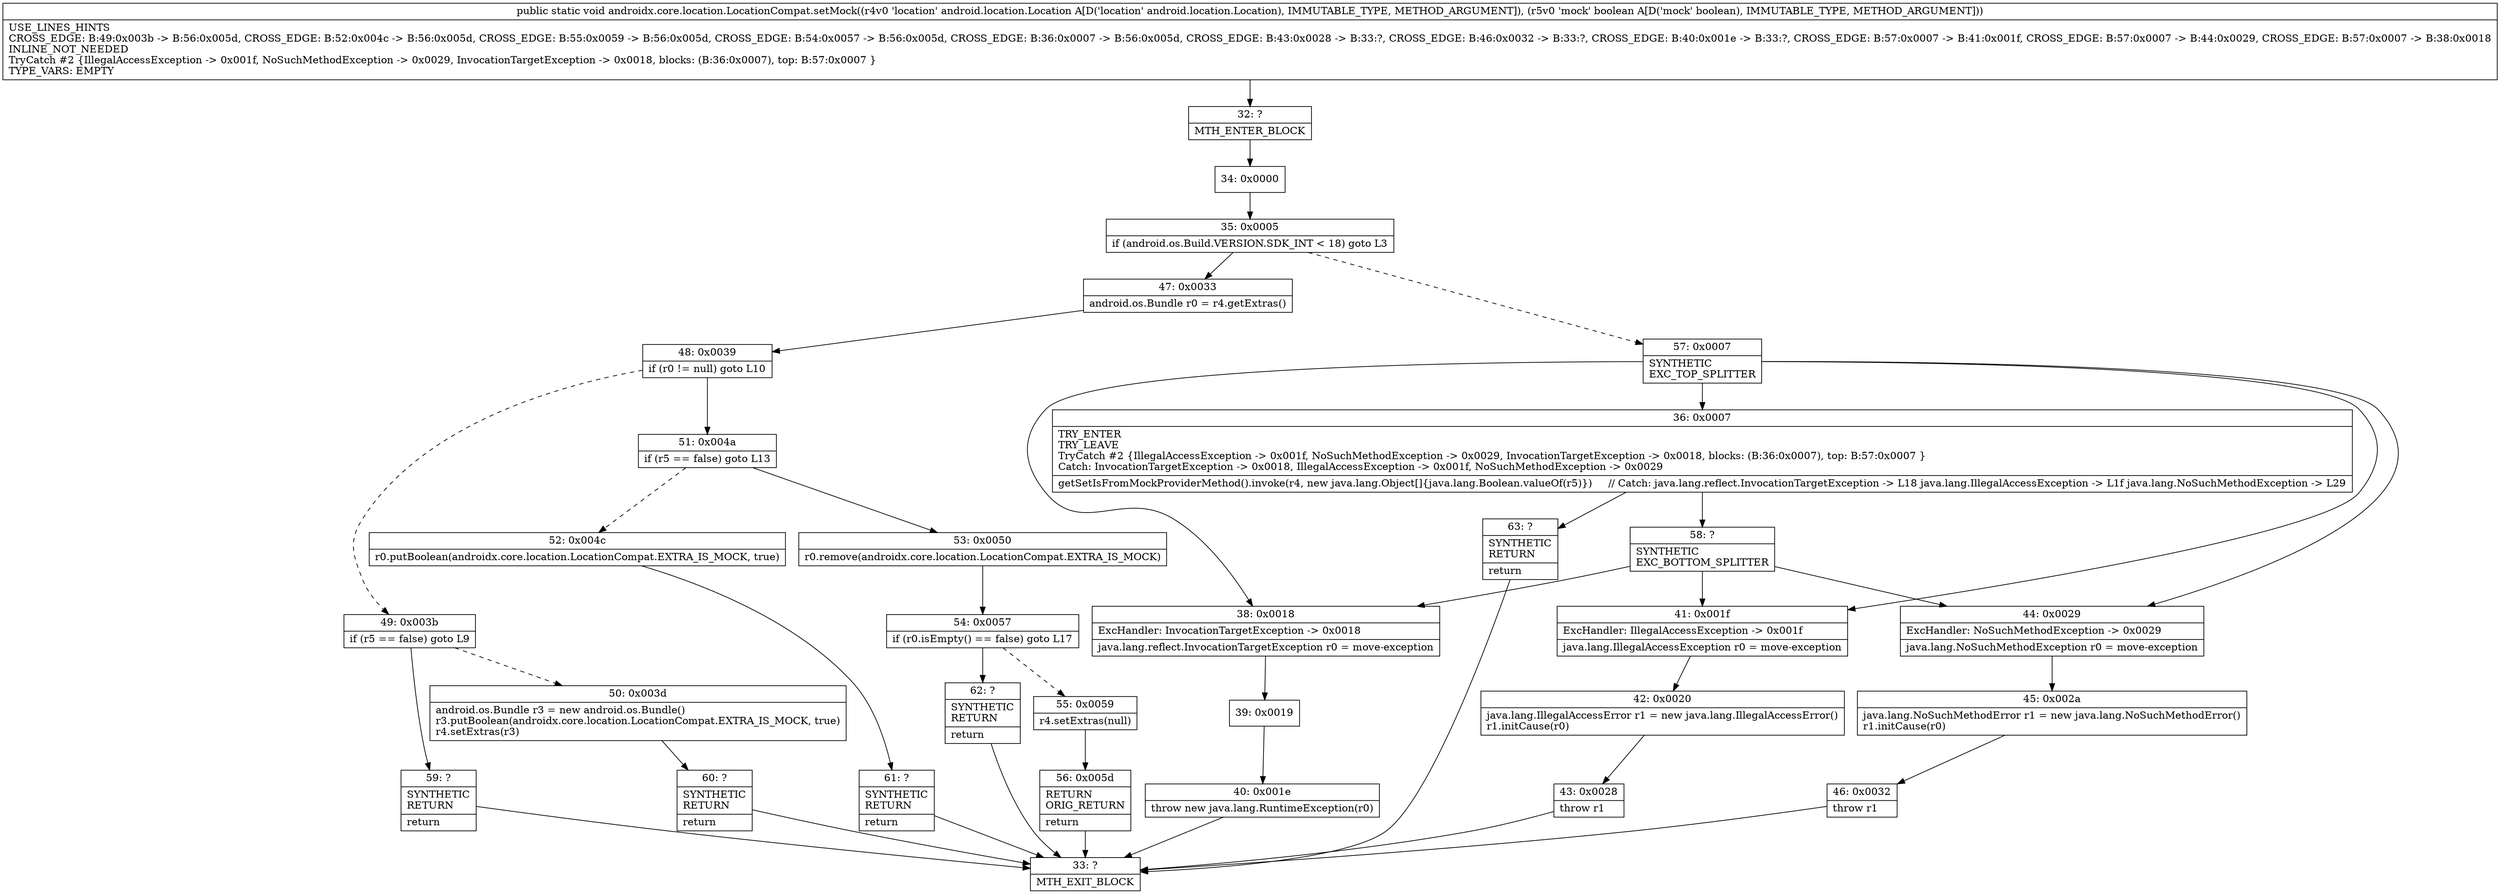 digraph "CFG forandroidx.core.location.LocationCompat.setMock(Landroid\/location\/Location;Z)V" {
Node_32 [shape=record,label="{32\:\ ?|MTH_ENTER_BLOCK\l}"];
Node_34 [shape=record,label="{34\:\ 0x0000}"];
Node_35 [shape=record,label="{35\:\ 0x0005|if (android.os.Build.VERSION.SDK_INT \< 18) goto L3\l}"];
Node_47 [shape=record,label="{47\:\ 0x0033|android.os.Bundle r0 = r4.getExtras()\l}"];
Node_48 [shape=record,label="{48\:\ 0x0039|if (r0 != null) goto L10\l}"];
Node_49 [shape=record,label="{49\:\ 0x003b|if (r5 == false) goto L9\l}"];
Node_50 [shape=record,label="{50\:\ 0x003d|android.os.Bundle r3 = new android.os.Bundle()\lr3.putBoolean(androidx.core.location.LocationCompat.EXTRA_IS_MOCK, true)\lr4.setExtras(r3)\l}"];
Node_60 [shape=record,label="{60\:\ ?|SYNTHETIC\lRETURN\l|return\l}"];
Node_33 [shape=record,label="{33\:\ ?|MTH_EXIT_BLOCK\l}"];
Node_59 [shape=record,label="{59\:\ ?|SYNTHETIC\lRETURN\l|return\l}"];
Node_51 [shape=record,label="{51\:\ 0x004a|if (r5 == false) goto L13\l}"];
Node_52 [shape=record,label="{52\:\ 0x004c|r0.putBoolean(androidx.core.location.LocationCompat.EXTRA_IS_MOCK, true)\l}"];
Node_61 [shape=record,label="{61\:\ ?|SYNTHETIC\lRETURN\l|return\l}"];
Node_53 [shape=record,label="{53\:\ 0x0050|r0.remove(androidx.core.location.LocationCompat.EXTRA_IS_MOCK)\l}"];
Node_54 [shape=record,label="{54\:\ 0x0057|if (r0.isEmpty() == false) goto L17\l}"];
Node_55 [shape=record,label="{55\:\ 0x0059|r4.setExtras(null)\l}"];
Node_56 [shape=record,label="{56\:\ 0x005d|RETURN\lORIG_RETURN\l|return\l}"];
Node_62 [shape=record,label="{62\:\ ?|SYNTHETIC\lRETURN\l|return\l}"];
Node_57 [shape=record,label="{57\:\ 0x0007|SYNTHETIC\lEXC_TOP_SPLITTER\l}"];
Node_36 [shape=record,label="{36\:\ 0x0007|TRY_ENTER\lTRY_LEAVE\lTryCatch #2 \{IllegalAccessException \-\> 0x001f, NoSuchMethodException \-\> 0x0029, InvocationTargetException \-\> 0x0018, blocks: (B:36:0x0007), top: B:57:0x0007 \}\lCatch: InvocationTargetException \-\> 0x0018, IllegalAccessException \-\> 0x001f, NoSuchMethodException \-\> 0x0029\l|getSetIsFromMockProviderMethod().invoke(r4, new java.lang.Object[]\{java.lang.Boolean.valueOf(r5)\})     \/\/ Catch: java.lang.reflect.InvocationTargetException \-\> L18 java.lang.IllegalAccessException \-\> L1f java.lang.NoSuchMethodException \-\> L29\l}"];
Node_58 [shape=record,label="{58\:\ ?|SYNTHETIC\lEXC_BOTTOM_SPLITTER\l}"];
Node_63 [shape=record,label="{63\:\ ?|SYNTHETIC\lRETURN\l|return\l}"];
Node_41 [shape=record,label="{41\:\ 0x001f|ExcHandler: IllegalAccessException \-\> 0x001f\l|java.lang.IllegalAccessException r0 = move\-exception\l}"];
Node_42 [shape=record,label="{42\:\ 0x0020|java.lang.IllegalAccessError r1 = new java.lang.IllegalAccessError()\lr1.initCause(r0)\l}"];
Node_43 [shape=record,label="{43\:\ 0x0028|throw r1\l}"];
Node_44 [shape=record,label="{44\:\ 0x0029|ExcHandler: NoSuchMethodException \-\> 0x0029\l|java.lang.NoSuchMethodException r0 = move\-exception\l}"];
Node_45 [shape=record,label="{45\:\ 0x002a|java.lang.NoSuchMethodError r1 = new java.lang.NoSuchMethodError()\lr1.initCause(r0)\l}"];
Node_46 [shape=record,label="{46\:\ 0x0032|throw r1\l}"];
Node_38 [shape=record,label="{38\:\ 0x0018|ExcHandler: InvocationTargetException \-\> 0x0018\l|java.lang.reflect.InvocationTargetException r0 = move\-exception\l}"];
Node_39 [shape=record,label="{39\:\ 0x0019}"];
Node_40 [shape=record,label="{40\:\ 0x001e|throw new java.lang.RuntimeException(r0)\l}"];
MethodNode[shape=record,label="{public static void androidx.core.location.LocationCompat.setMock((r4v0 'location' android.location.Location A[D('location' android.location.Location), IMMUTABLE_TYPE, METHOD_ARGUMENT]), (r5v0 'mock' boolean A[D('mock' boolean), IMMUTABLE_TYPE, METHOD_ARGUMENT]))  | USE_LINES_HINTS\lCROSS_EDGE: B:49:0x003b \-\> B:56:0x005d, CROSS_EDGE: B:52:0x004c \-\> B:56:0x005d, CROSS_EDGE: B:55:0x0059 \-\> B:56:0x005d, CROSS_EDGE: B:54:0x0057 \-\> B:56:0x005d, CROSS_EDGE: B:36:0x0007 \-\> B:56:0x005d, CROSS_EDGE: B:43:0x0028 \-\> B:33:?, CROSS_EDGE: B:46:0x0032 \-\> B:33:?, CROSS_EDGE: B:40:0x001e \-\> B:33:?, CROSS_EDGE: B:57:0x0007 \-\> B:41:0x001f, CROSS_EDGE: B:57:0x0007 \-\> B:44:0x0029, CROSS_EDGE: B:57:0x0007 \-\> B:38:0x0018\lINLINE_NOT_NEEDED\lTryCatch #2 \{IllegalAccessException \-\> 0x001f, NoSuchMethodException \-\> 0x0029, InvocationTargetException \-\> 0x0018, blocks: (B:36:0x0007), top: B:57:0x0007 \}\lTYPE_VARS: EMPTY\l}"];
MethodNode -> Node_32;Node_32 -> Node_34;
Node_34 -> Node_35;
Node_35 -> Node_47;
Node_35 -> Node_57[style=dashed];
Node_47 -> Node_48;
Node_48 -> Node_49[style=dashed];
Node_48 -> Node_51;
Node_49 -> Node_50[style=dashed];
Node_49 -> Node_59;
Node_50 -> Node_60;
Node_60 -> Node_33;
Node_59 -> Node_33;
Node_51 -> Node_52[style=dashed];
Node_51 -> Node_53;
Node_52 -> Node_61;
Node_61 -> Node_33;
Node_53 -> Node_54;
Node_54 -> Node_55[style=dashed];
Node_54 -> Node_62;
Node_55 -> Node_56;
Node_56 -> Node_33;
Node_62 -> Node_33;
Node_57 -> Node_36;
Node_57 -> Node_41;
Node_57 -> Node_44;
Node_57 -> Node_38;
Node_36 -> Node_58;
Node_36 -> Node_63;
Node_58 -> Node_41;
Node_58 -> Node_44;
Node_58 -> Node_38;
Node_63 -> Node_33;
Node_41 -> Node_42;
Node_42 -> Node_43;
Node_43 -> Node_33;
Node_44 -> Node_45;
Node_45 -> Node_46;
Node_46 -> Node_33;
Node_38 -> Node_39;
Node_39 -> Node_40;
Node_40 -> Node_33;
}


